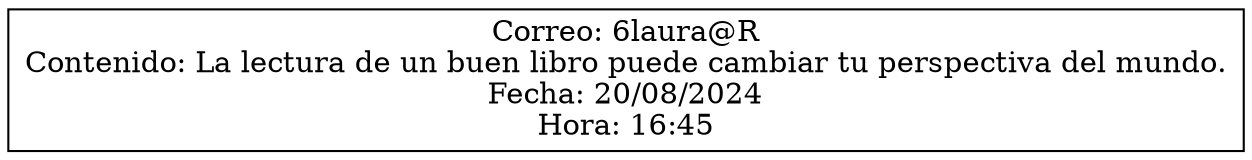 digraph G {
    node [shape=record];
    rankdir=LR;
    node0 [label="{Correo: 6laura@R\nContenido: La lectura de un buen libro puede cambiar tu perspectiva del mundo.\nFecha: 20/08/2024\nHora: 16:45}"];
}

